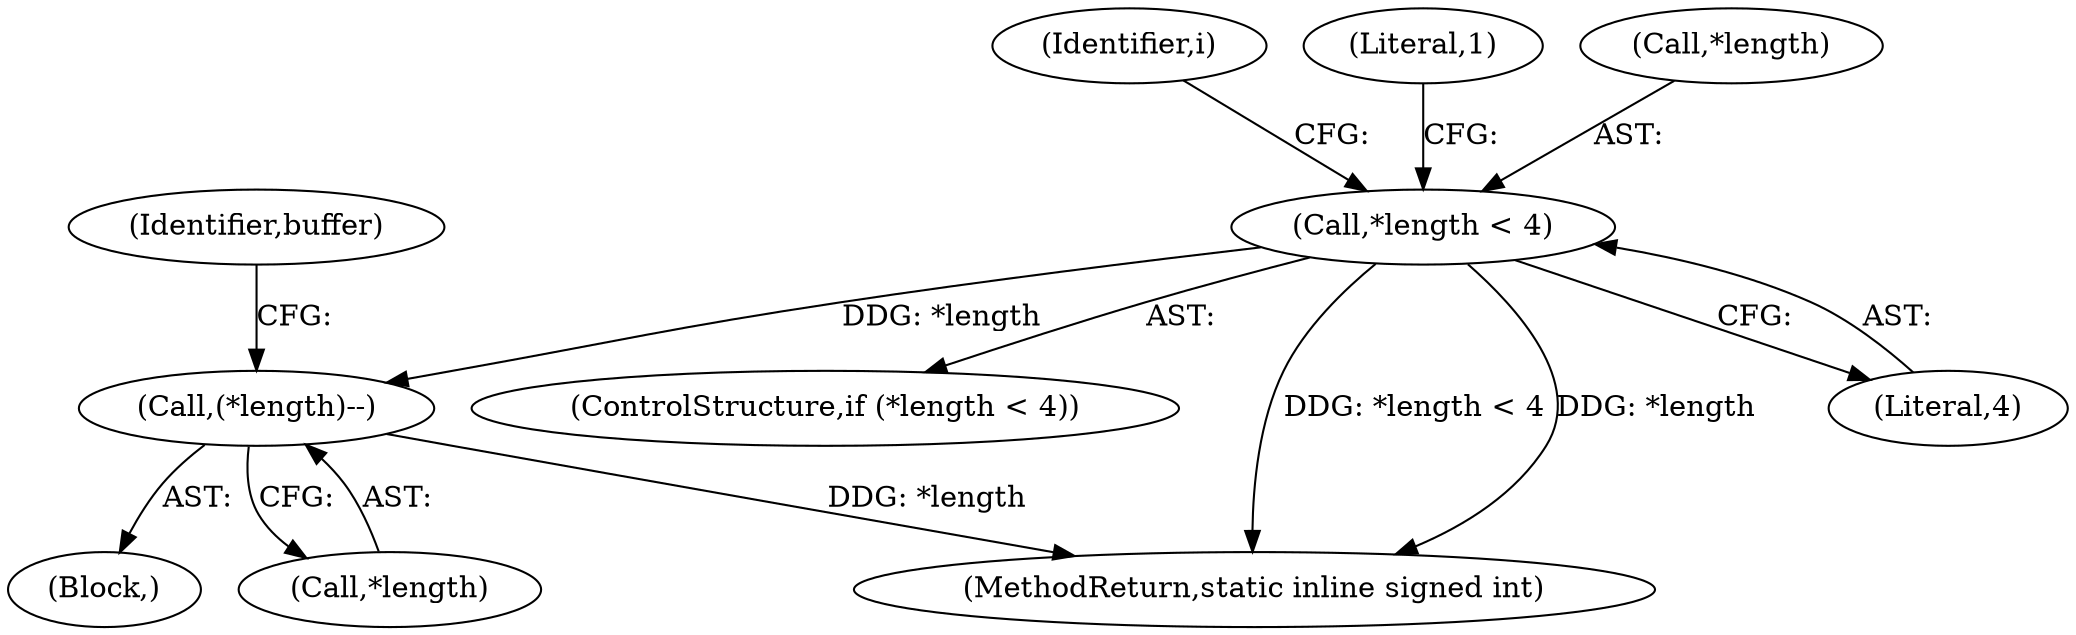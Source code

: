 digraph "0_ImageMagick_d8ab7f046587f2e9f734b687ba7e6e10147c294b_6@pointer" {
"1000110" [label="(Call,*length < 4)"];
"1000135" [label="(Call,(*length)--)"];
"1000119" [label="(Identifier,i)"];
"1000135" [label="(Call,(*length)--)"];
"1000126" [label="(Block,)"];
"1000109" [label="(ControlStructure,if (*length < 4))"];
"1000110" [label="(Call,*length < 4)"];
"1000136" [label="(Call,*length)"];
"1000116" [label="(Literal,1)"];
"1000111" [label="(Call,*length)"];
"1000184" [label="(MethodReturn,static inline signed int)"];
"1000140" [label="(Identifier,buffer)"];
"1000113" [label="(Literal,4)"];
"1000110" -> "1000109"  [label="AST: "];
"1000110" -> "1000113"  [label="CFG: "];
"1000111" -> "1000110"  [label="AST: "];
"1000113" -> "1000110"  [label="AST: "];
"1000116" -> "1000110"  [label="CFG: "];
"1000119" -> "1000110"  [label="CFG: "];
"1000110" -> "1000184"  [label="DDG: *length < 4"];
"1000110" -> "1000184"  [label="DDG: *length"];
"1000110" -> "1000135"  [label="DDG: *length"];
"1000135" -> "1000126"  [label="AST: "];
"1000135" -> "1000136"  [label="CFG: "];
"1000136" -> "1000135"  [label="AST: "];
"1000140" -> "1000135"  [label="CFG: "];
"1000135" -> "1000184"  [label="DDG: *length"];
}

